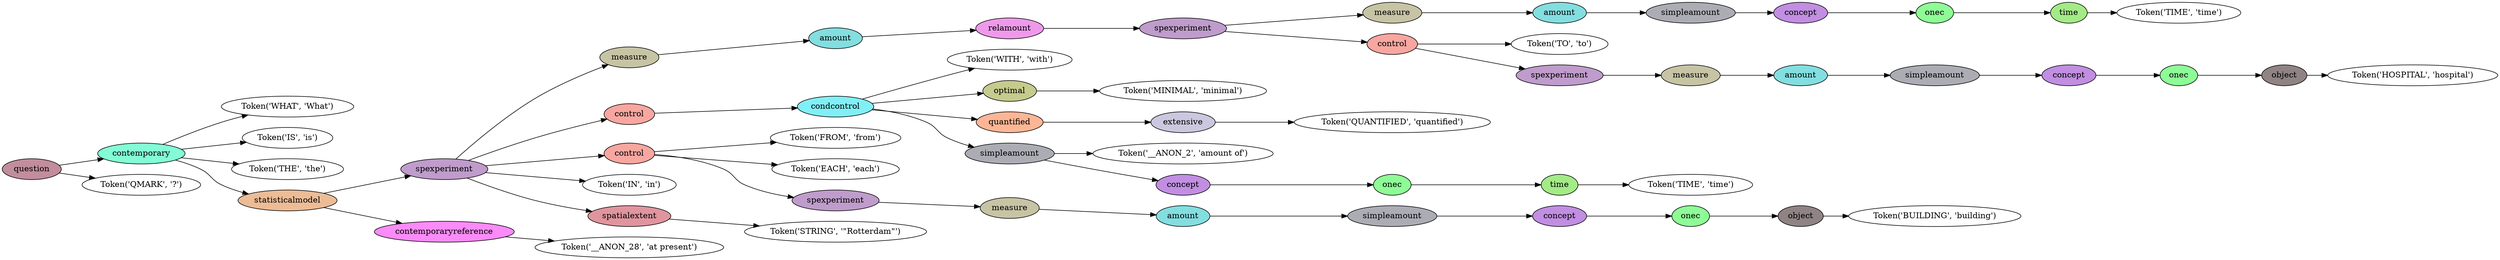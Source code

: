digraph G {
rankdir=LR;
0 [label="Token('WHAT', 'What')"];
1 [label="Token('IS', 'is')"];
2 [label="Token('THE', 'the')"];
3 [label="Token('TIME', 'time')"];
4 [fillcolor="#a3eb86", label=time, style=filled];
4 -> 3;
5 [fillcolor="#8efc96", label=onec, style=filled];
5 -> 4;
6 [fillcolor="#c18ee2", label=concept, style=filled];
6 -> 5;
7 [fillcolor="#acacb5", label=simpleamount, style=filled];
7 -> 6;
8 [fillcolor="#83dee0", label=amount, style=filled];
8 -> 7;
9 [fillcolor="#c7c4a5", label=measure, style=filled];
9 -> 8;
10 [label="Token('TO', 'to')"];
11 [label="Token('HOSPITAL', 'hospital')"];
12 [fillcolor="#8f8383", label=object, style=filled];
12 -> 11;
13 [fillcolor="#8efc96", label=onec, style=filled];
13 -> 12;
14 [fillcolor="#c18ee2", label=concept, style=filled];
14 -> 13;
15 [fillcolor="#acacb5", label=simpleamount, style=filled];
15 -> 14;
16 [fillcolor="#83dee0", label=amount, style=filled];
16 -> 15;
17 [fillcolor="#c7c4a5", label=measure, style=filled];
17 -> 16;
18 [fillcolor="#bf9ccb", label=spexperiment, style=filled];
18 -> 17;
19 [fillcolor="#f8a6a0", label=control, style=filled];
19 -> 10;
19 -> 18;
20 [fillcolor="#bf9ccb", label=spexperiment, style=filled];
20 -> 9;
20 -> 19;
21 [fillcolor="#ef99eb", label=relamount, style=filled];
21 -> 20;
22 [fillcolor="#83dee0", label=amount, style=filled];
22 -> 21;
23 [fillcolor="#c7c4a5", label=measure, style=filled];
23 -> 22;
24 [label="Token('WITH', 'with')"];
25 [label="Token('MINIMAL', 'minimal')"];
26 [fillcolor="#c5cb8c", label=optimal, style=filled];
26 -> 25;
27 [label="Token('QUANTIFIED', 'quantified')"];
28 [fillcolor="#cbc7de", label=extensive, style=filled];
28 -> 27;
29 [fillcolor="#fdb695", label=quantified, style=filled];
29 -> 28;
30 [label="Token('__ANON_2', 'amount of')"];
31 [label="Token('TIME', 'time')"];
32 [fillcolor="#a3eb86", label=time, style=filled];
32 -> 31;
33 [fillcolor="#8efc96", label=onec, style=filled];
33 -> 32;
34 [fillcolor="#c18ee2", label=concept, style=filled];
34 -> 33;
35 [fillcolor="#acacb5", label=simpleamount, style=filled];
35 -> 30;
35 -> 34;
36 [fillcolor="#80f0f6", label=condcontrol, style=filled];
36 -> 24;
36 -> 26;
36 -> 29;
36 -> 35;
37 [fillcolor="#f8a6a0", label=control, style=filled];
37 -> 36;
38 [label="Token('FROM', 'from')"];
39 [label="Token('EACH', 'each')"];
40 [label="Token('BUILDING', 'building')"];
41 [fillcolor="#8f8383", label=object, style=filled];
41 -> 40;
42 [fillcolor="#8efc96", label=onec, style=filled];
42 -> 41;
43 [fillcolor="#c18ee2", label=concept, style=filled];
43 -> 42;
44 [fillcolor="#acacb5", label=simpleamount, style=filled];
44 -> 43;
45 [fillcolor="#83dee0", label=amount, style=filled];
45 -> 44;
46 [fillcolor="#c7c4a5", label=measure, style=filled];
46 -> 45;
47 [fillcolor="#bf9ccb", label=spexperiment, style=filled];
47 -> 46;
48 [fillcolor="#f8a6a0", label=control, style=filled];
48 -> 38;
48 -> 39;
48 -> 47;
49 [label="Token('IN', 'in')"];
50 [label="Token('STRING', '\"Rotterdam\"')"];
51 [fillcolor="#e0959e", label=spatialextent, style=filled];
51 -> 50;
52 [fillcolor="#bf9ccb", label=spexperiment, style=filled];
52 -> 23;
52 -> 37;
52 -> 48;
52 -> 49;
52 -> 51;
53 [label="Token('__ANON_28', 'at present')"];
54 [fillcolor="#fa8bf7", label=contemporaryreference, style=filled];
54 -> 53;
55 [fillcolor="#ecbc96", label=statisticalmodel, style=filled];
55 -> 52;
55 -> 54;
56 [fillcolor="#83fcd5", label=contemporary, style=filled];
56 -> 0;
56 -> 1;
56 -> 2;
56 -> 55;
57 [label="Token('QMARK', '?')"];
58 [fillcolor="#c28d9d", label=question, style=filled];
58 -> 56;
58 -> 57;
}
